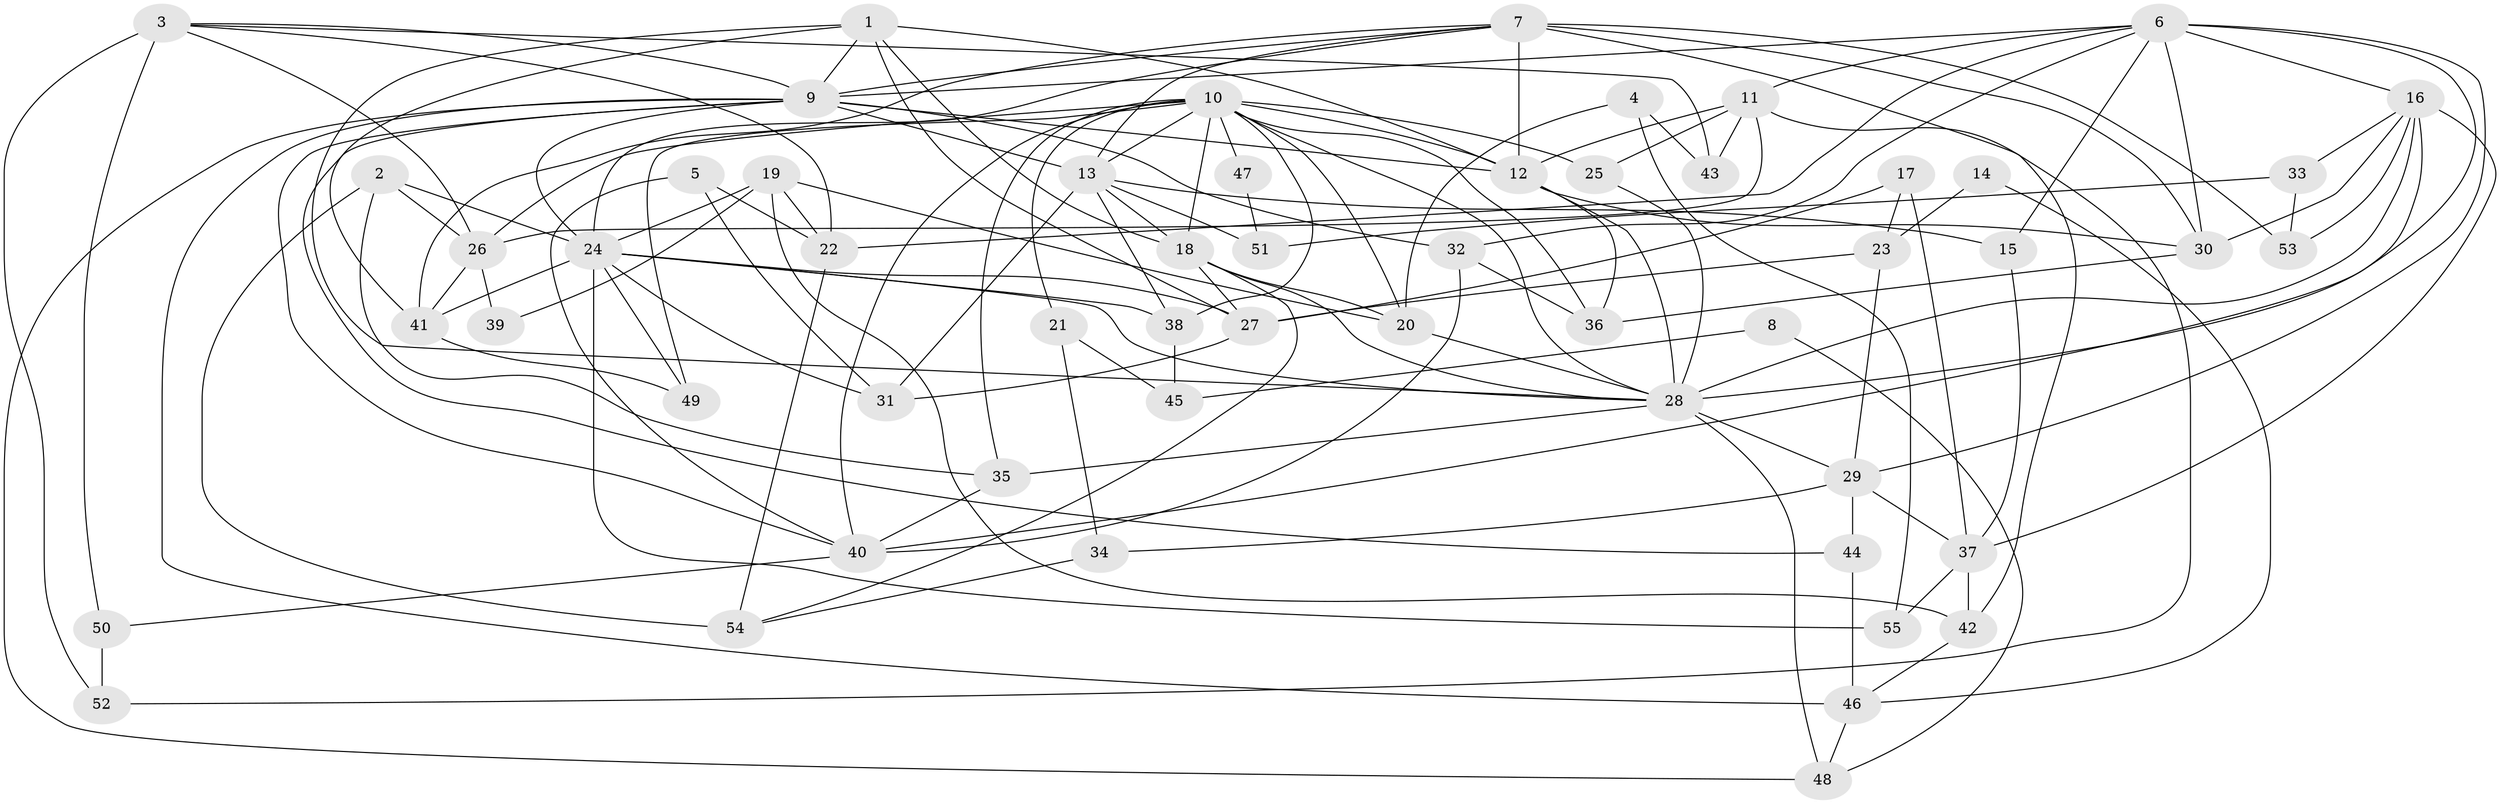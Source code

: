 // original degree distribution, {4: 0.3, 3: 0.24545454545454545, 7: 0.06363636363636363, 2: 0.13636363636363635, 5: 0.2, 8: 0.00909090909090909, 6: 0.045454545454545456}
// Generated by graph-tools (version 1.1) at 2025/36/03/09/25 02:36:13]
// undirected, 55 vertices, 137 edges
graph export_dot {
graph [start="1"]
  node [color=gray90,style=filled];
  1;
  2;
  3;
  4;
  5;
  6;
  7;
  8;
  9;
  10;
  11;
  12;
  13;
  14;
  15;
  16;
  17;
  18;
  19;
  20;
  21;
  22;
  23;
  24;
  25;
  26;
  27;
  28;
  29;
  30;
  31;
  32;
  33;
  34;
  35;
  36;
  37;
  38;
  39;
  40;
  41;
  42;
  43;
  44;
  45;
  46;
  47;
  48;
  49;
  50;
  51;
  52;
  53;
  54;
  55;
  1 -- 9 [weight=1.0];
  1 -- 12 [weight=2.0];
  1 -- 18 [weight=1.0];
  1 -- 27 [weight=1.0];
  1 -- 28 [weight=1.0];
  1 -- 41 [weight=1.0];
  2 -- 24 [weight=1.0];
  2 -- 26 [weight=1.0];
  2 -- 35 [weight=1.0];
  2 -- 54 [weight=1.0];
  3 -- 9 [weight=1.0];
  3 -- 22 [weight=1.0];
  3 -- 26 [weight=1.0];
  3 -- 43 [weight=1.0];
  3 -- 50 [weight=2.0];
  3 -- 52 [weight=1.0];
  4 -- 20 [weight=1.0];
  4 -- 43 [weight=1.0];
  4 -- 55 [weight=1.0];
  5 -- 22 [weight=1.0];
  5 -- 31 [weight=1.0];
  5 -- 40 [weight=1.0];
  6 -- 9 [weight=1.0];
  6 -- 11 [weight=1.0];
  6 -- 15 [weight=1.0];
  6 -- 16 [weight=1.0];
  6 -- 22 [weight=1.0];
  6 -- 28 [weight=2.0];
  6 -- 29 [weight=1.0];
  6 -- 30 [weight=1.0];
  6 -- 32 [weight=1.0];
  7 -- 9 [weight=1.0];
  7 -- 12 [weight=2.0];
  7 -- 13 [weight=1.0];
  7 -- 24 [weight=1.0];
  7 -- 30 [weight=2.0];
  7 -- 41 [weight=1.0];
  7 -- 42 [weight=1.0];
  7 -- 53 [weight=2.0];
  8 -- 45 [weight=1.0];
  8 -- 48 [weight=1.0];
  9 -- 12 [weight=2.0];
  9 -- 13 [weight=1.0];
  9 -- 24 [weight=1.0];
  9 -- 32 [weight=1.0];
  9 -- 40 [weight=1.0];
  9 -- 44 [weight=1.0];
  9 -- 46 [weight=1.0];
  9 -- 48 [weight=1.0];
  10 -- 12 [weight=2.0];
  10 -- 13 [weight=3.0];
  10 -- 18 [weight=1.0];
  10 -- 20 [weight=1.0];
  10 -- 21 [weight=1.0];
  10 -- 25 [weight=1.0];
  10 -- 26 [weight=1.0];
  10 -- 28 [weight=1.0];
  10 -- 35 [weight=1.0];
  10 -- 36 [weight=2.0];
  10 -- 38 [weight=1.0];
  10 -- 40 [weight=1.0];
  10 -- 47 [weight=1.0];
  10 -- 49 [weight=1.0];
  11 -- 12 [weight=1.0];
  11 -- 25 [weight=1.0];
  11 -- 26 [weight=1.0];
  11 -- 43 [weight=1.0];
  11 -- 52 [weight=1.0];
  12 -- 28 [weight=1.0];
  12 -- 30 [weight=1.0];
  12 -- 36 [weight=1.0];
  13 -- 15 [weight=2.0];
  13 -- 18 [weight=1.0];
  13 -- 31 [weight=2.0];
  13 -- 38 [weight=1.0];
  13 -- 51 [weight=1.0];
  14 -- 23 [weight=1.0];
  14 -- 46 [weight=1.0];
  15 -- 37 [weight=1.0];
  16 -- 28 [weight=1.0];
  16 -- 30 [weight=1.0];
  16 -- 33 [weight=1.0];
  16 -- 37 [weight=1.0];
  16 -- 40 [weight=2.0];
  16 -- 53 [weight=1.0];
  17 -- 23 [weight=1.0];
  17 -- 27 [weight=1.0];
  17 -- 37 [weight=1.0];
  18 -- 20 [weight=2.0];
  18 -- 27 [weight=2.0];
  18 -- 28 [weight=1.0];
  18 -- 54 [weight=1.0];
  19 -- 20 [weight=1.0];
  19 -- 22 [weight=1.0];
  19 -- 24 [weight=1.0];
  19 -- 39 [weight=1.0];
  19 -- 42 [weight=1.0];
  20 -- 28 [weight=1.0];
  21 -- 34 [weight=1.0];
  21 -- 45 [weight=1.0];
  22 -- 54 [weight=1.0];
  23 -- 27 [weight=1.0];
  23 -- 29 [weight=1.0];
  24 -- 27 [weight=1.0];
  24 -- 28 [weight=1.0];
  24 -- 31 [weight=1.0];
  24 -- 38 [weight=1.0];
  24 -- 41 [weight=1.0];
  24 -- 49 [weight=1.0];
  24 -- 55 [weight=2.0];
  25 -- 28 [weight=1.0];
  26 -- 39 [weight=1.0];
  26 -- 41 [weight=1.0];
  27 -- 31 [weight=1.0];
  28 -- 29 [weight=1.0];
  28 -- 35 [weight=1.0];
  28 -- 48 [weight=1.0];
  29 -- 34 [weight=1.0];
  29 -- 37 [weight=1.0];
  29 -- 44 [weight=1.0];
  30 -- 36 [weight=1.0];
  32 -- 36 [weight=1.0];
  32 -- 40 [weight=1.0];
  33 -- 51 [weight=1.0];
  33 -- 53 [weight=1.0];
  34 -- 54 [weight=1.0];
  35 -- 40 [weight=1.0];
  37 -- 42 [weight=1.0];
  37 -- 55 [weight=1.0];
  38 -- 45 [weight=1.0];
  40 -- 50 [weight=1.0];
  41 -- 49 [weight=1.0];
  42 -- 46 [weight=1.0];
  44 -- 46 [weight=1.0];
  46 -- 48 [weight=1.0];
  47 -- 51 [weight=1.0];
  50 -- 52 [weight=1.0];
}
